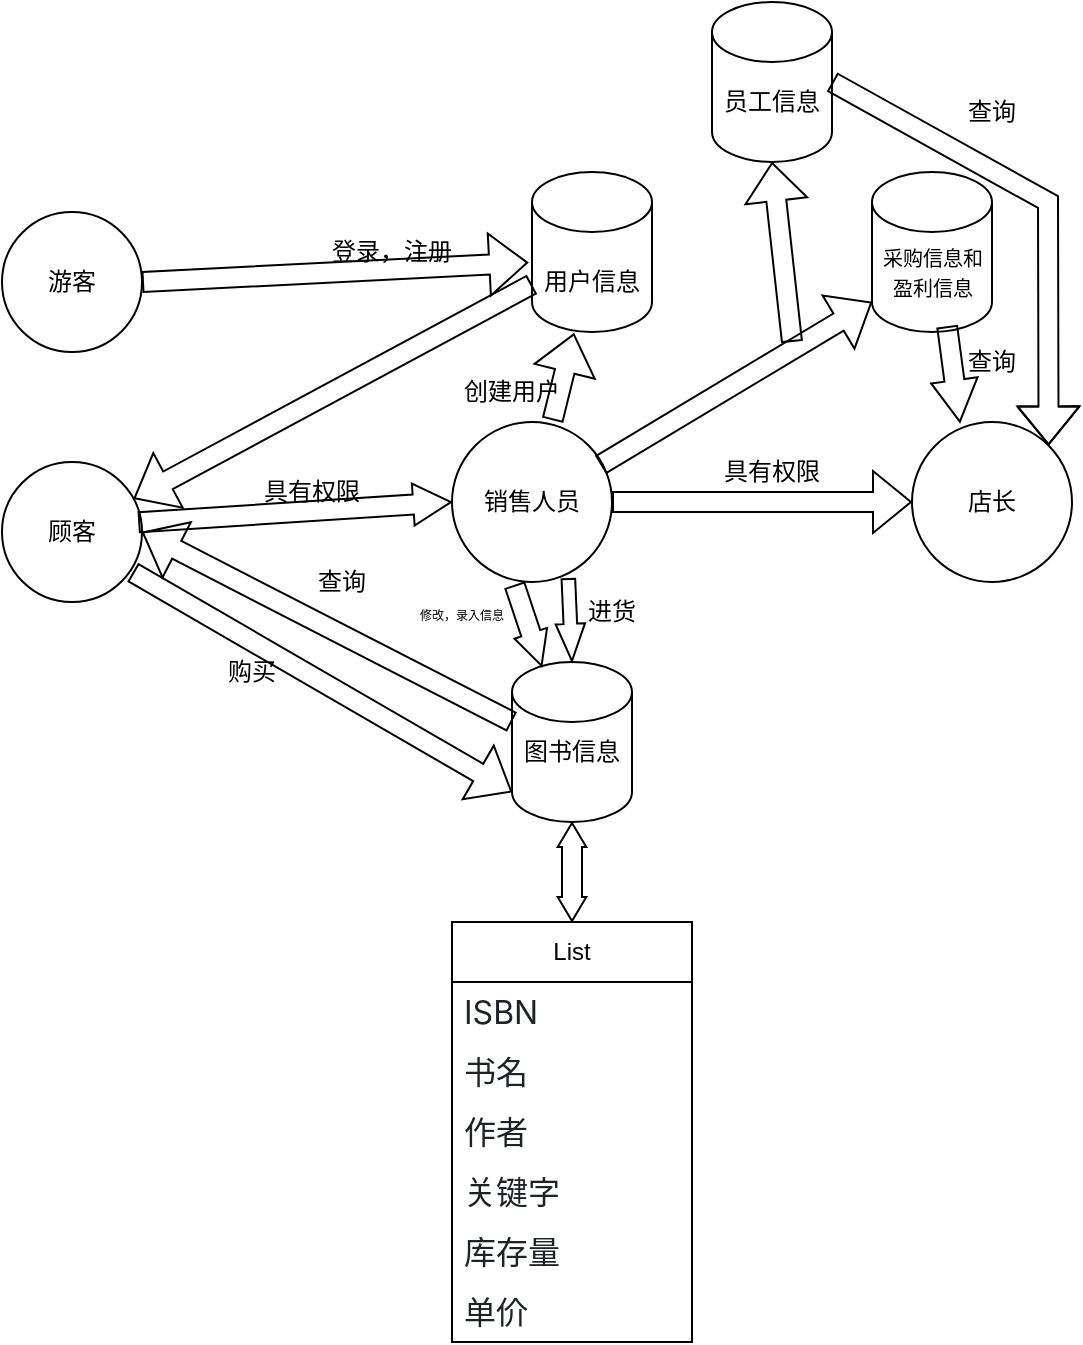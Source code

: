 <mxfile version="24.7.17">
  <diagram id="C5RBs43oDa-KdzZeNtuy" name="Page-1">
    <mxGraphModel dx="1440" dy="815" grid="1" gridSize="10" guides="1" tooltips="1" connect="1" arrows="1" fold="1" page="1" pageScale="1" pageWidth="827" pageHeight="1169" math="0" shadow="0">
      <root>
        <mxCell id="WIyWlLk6GJQsqaUBKTNV-0" />
        <mxCell id="WIyWlLk6GJQsqaUBKTNV-1" parent="WIyWlLk6GJQsqaUBKTNV-0" />
        <mxCell id="AmiO1NkPSx5S4UXmDlpI-0" value="" style="ellipse;whiteSpace=wrap;html=1;aspect=fixed;" vertex="1" parent="WIyWlLk6GJQsqaUBKTNV-1">
          <mxGeometry x="-95" y="155" width="70" height="70" as="geometry" />
        </mxCell>
        <mxCell id="AmiO1NkPSx5S4UXmDlpI-6" value="游客" style="text;html=1;align=center;verticalAlign=middle;whiteSpace=wrap;rounded=0;" vertex="1" parent="WIyWlLk6GJQsqaUBKTNV-1">
          <mxGeometry x="-90" y="175" width="60" height="30" as="geometry" />
        </mxCell>
        <mxCell id="AmiO1NkPSx5S4UXmDlpI-7" value="" style="ellipse;whiteSpace=wrap;html=1;aspect=fixed;" vertex="1" parent="WIyWlLk6GJQsqaUBKTNV-1">
          <mxGeometry x="-95" y="280" width="70" height="70" as="geometry" />
        </mxCell>
        <mxCell id="AmiO1NkPSx5S4UXmDlpI-9" value="顾客" style="text;html=1;align=center;verticalAlign=middle;whiteSpace=wrap;rounded=0;" vertex="1" parent="WIyWlLk6GJQsqaUBKTNV-1">
          <mxGeometry x="-90" y="300" width="60" height="30" as="geometry" />
        </mxCell>
        <mxCell id="AmiO1NkPSx5S4UXmDlpI-10" value="销售人员" style="ellipse;whiteSpace=wrap;html=1;aspect=fixed;" vertex="1" parent="WIyWlLk6GJQsqaUBKTNV-1">
          <mxGeometry x="130" y="260" width="80" height="80" as="geometry" />
        </mxCell>
        <mxCell id="AmiO1NkPSx5S4UXmDlpI-12" value="" style="ellipse;whiteSpace=wrap;html=1;aspect=fixed;" vertex="1" parent="WIyWlLk6GJQsqaUBKTNV-1">
          <mxGeometry x="360" y="260" width="80" height="80" as="geometry" />
        </mxCell>
        <mxCell id="AmiO1NkPSx5S4UXmDlpI-13" value="店长" style="text;html=1;align=center;verticalAlign=middle;whiteSpace=wrap;rounded=0;" vertex="1" parent="WIyWlLk6GJQsqaUBKTNV-1">
          <mxGeometry x="370" y="285" width="60" height="30" as="geometry" />
        </mxCell>
        <mxCell id="AmiO1NkPSx5S4UXmDlpI-14" value="" style="shape=cylinder3;whiteSpace=wrap;html=1;boundedLbl=1;backgroundOutline=1;size=15;" vertex="1" parent="WIyWlLk6GJQsqaUBKTNV-1">
          <mxGeometry x="160" y="380" width="60" height="80" as="geometry" />
        </mxCell>
        <mxCell id="AmiO1NkPSx5S4UXmDlpI-15" value="图书信息" style="text;html=1;align=center;verticalAlign=middle;whiteSpace=wrap;rounded=0;" vertex="1" parent="WIyWlLk6GJQsqaUBKTNV-1">
          <mxGeometry x="160" y="410" width="60" height="30" as="geometry" />
        </mxCell>
        <mxCell id="AmiO1NkPSx5S4UXmDlpI-16" value="" style="shape=cylinder3;whiteSpace=wrap;html=1;boundedLbl=1;backgroundOutline=1;size=15;" vertex="1" parent="WIyWlLk6GJQsqaUBKTNV-1">
          <mxGeometry x="170" y="135" width="60" height="80" as="geometry" />
        </mxCell>
        <mxCell id="AmiO1NkPSx5S4UXmDlpI-17" value="用户信息" style="text;html=1;align=center;verticalAlign=middle;whiteSpace=wrap;rounded=0;" vertex="1" parent="WIyWlLk6GJQsqaUBKTNV-1">
          <mxGeometry x="170" y="175" width="60" height="30" as="geometry" />
        </mxCell>
        <mxCell id="AmiO1NkPSx5S4UXmDlpI-18" value="" style="shape=flexArrow;endArrow=classic;html=1;rounded=0;entryX=-0.031;entryY=0.566;entryDx=0;entryDy=0;exitX=1;exitY=0.5;exitDx=0;exitDy=0;entryPerimeter=0;" edge="1" parent="WIyWlLk6GJQsqaUBKTNV-1" source="AmiO1NkPSx5S4UXmDlpI-0" target="AmiO1NkPSx5S4UXmDlpI-16">
          <mxGeometry width="50" height="50" relative="1" as="geometry">
            <mxPoint x="70" y="230" as="sourcePoint" />
            <mxPoint x="120" y="180" as="targetPoint" />
          </mxGeometry>
        </mxCell>
        <mxCell id="AmiO1NkPSx5S4UXmDlpI-19" value="登录，注册" style="text;html=1;align=center;verticalAlign=middle;whiteSpace=wrap;rounded=0;" vertex="1" parent="WIyWlLk6GJQsqaUBKTNV-1">
          <mxGeometry x="60" y="160" width="80" height="30" as="geometry" />
        </mxCell>
        <mxCell id="AmiO1NkPSx5S4UXmDlpI-20" value="" style="shape=flexArrow;endArrow=classic;html=1;rounded=0;" edge="1" parent="WIyWlLk6GJQsqaUBKTNV-1" source="AmiO1NkPSx5S4UXmDlpI-16" target="AmiO1NkPSx5S4UXmDlpI-7">
          <mxGeometry width="50" height="50" relative="1" as="geometry">
            <mxPoint x="100" y="270" as="sourcePoint" />
            <mxPoint x="150" y="220" as="targetPoint" />
          </mxGeometry>
        </mxCell>
        <mxCell id="AmiO1NkPSx5S4UXmDlpI-25" value="List" style="swimlane;fontStyle=0;childLayout=stackLayout;horizontal=1;startSize=30;horizontalStack=0;resizeParent=1;resizeParentMax=0;resizeLast=0;collapsible=1;marginBottom=0;whiteSpace=wrap;html=1;" vertex="1" parent="WIyWlLk6GJQsqaUBKTNV-1">
          <mxGeometry x="130" y="510" width="120" height="210" as="geometry" />
        </mxCell>
        <mxCell id="AmiO1NkPSx5S4UXmDlpI-26" value="&lt;span style=&quot;color: rgb(31, 35, 40); font-family: -apple-system, BlinkMacSystemFont, &amp;quot;Segoe UI&amp;quot;, &amp;quot;Noto Sans&amp;quot;, Helvetica, Arial, sans-serif, &amp;quot;Apple Color Emoji&amp;quot;, &amp;quot;Segoe UI Emoji&amp;quot;; font-size: 16px; background-color: rgb(255, 255, 255);&quot;&gt;ISBN&lt;/span&gt;" style="text;strokeColor=none;fillColor=none;align=left;verticalAlign=middle;spacingLeft=4;spacingRight=4;overflow=hidden;points=[[0,0.5],[1,0.5]];portConstraint=eastwest;rotatable=0;whiteSpace=wrap;html=1;" vertex="1" parent="AmiO1NkPSx5S4UXmDlpI-25">
          <mxGeometry y="30" width="120" height="30" as="geometry" />
        </mxCell>
        <mxCell id="AmiO1NkPSx5S4UXmDlpI-27" value="&lt;span style=&quot;color: rgb(31, 35, 40); font-family: -apple-system, BlinkMacSystemFont, &amp;quot;Segoe UI&amp;quot;, &amp;quot;Noto Sans&amp;quot;, Helvetica, Arial, sans-serif, &amp;quot;Apple Color Emoji&amp;quot;, &amp;quot;Segoe UI Emoji&amp;quot;; font-size: 16px; background-color: rgb(255, 255, 255);&quot;&gt;书名&lt;/span&gt;" style="text;strokeColor=none;fillColor=none;align=left;verticalAlign=middle;spacingLeft=4;spacingRight=4;overflow=hidden;points=[[0,0.5],[1,0.5]];portConstraint=eastwest;rotatable=0;whiteSpace=wrap;html=1;" vertex="1" parent="AmiO1NkPSx5S4UXmDlpI-25">
          <mxGeometry y="60" width="120" height="30" as="geometry" />
        </mxCell>
        <mxCell id="AmiO1NkPSx5S4UXmDlpI-33" value="&lt;span style=&quot;color: rgb(31, 35, 40); font-family: -apple-system, BlinkMacSystemFont, &amp;quot;Segoe UI&amp;quot;, &amp;quot;Noto Sans&amp;quot;, Helvetica, Arial, sans-serif, &amp;quot;Apple Color Emoji&amp;quot;, &amp;quot;Segoe UI Emoji&amp;quot;; font-size: 16px; background-color: rgb(255, 255, 255);&quot;&gt;作者&lt;/span&gt;" style="text;strokeColor=none;fillColor=none;align=left;verticalAlign=middle;spacingLeft=4;spacingRight=4;overflow=hidden;points=[[0,0.5],[1,0.5]];portConstraint=eastwest;rotatable=0;whiteSpace=wrap;html=1;" vertex="1" parent="AmiO1NkPSx5S4UXmDlpI-25">
          <mxGeometry y="90" width="120" height="30" as="geometry" />
        </mxCell>
        <mxCell id="AmiO1NkPSx5S4UXmDlpI-28" value="&lt;span style=&quot;color: rgb(31, 35, 40); font-family: -apple-system, BlinkMacSystemFont, &amp;quot;Segoe UI&amp;quot;, &amp;quot;Noto Sans&amp;quot;, Helvetica, Arial, sans-serif, &amp;quot;Apple Color Emoji&amp;quot;, &amp;quot;Segoe UI Emoji&amp;quot;; font-size: 16px; background-color: rgb(255, 255, 255);&quot;&gt;关键字&lt;/span&gt;" style="text;strokeColor=none;fillColor=none;align=left;verticalAlign=middle;spacingLeft=4;spacingRight=4;overflow=hidden;points=[[0,0.5],[1,0.5]];portConstraint=eastwest;rotatable=0;whiteSpace=wrap;html=1;" vertex="1" parent="AmiO1NkPSx5S4UXmDlpI-25">
          <mxGeometry y="120" width="120" height="30" as="geometry" />
        </mxCell>
        <mxCell id="AmiO1NkPSx5S4UXmDlpI-31" value="&lt;span style=&quot;color: rgb(31, 35, 40); font-family: -apple-system, BlinkMacSystemFont, &amp;quot;Segoe UI&amp;quot;, &amp;quot;Noto Sans&amp;quot;, Helvetica, Arial, sans-serif, &amp;quot;Apple Color Emoji&amp;quot;, &amp;quot;Segoe UI Emoji&amp;quot;; font-size: 16px; background-color: rgb(255, 255, 255);&quot;&gt;库存量&lt;/span&gt;" style="text;strokeColor=none;fillColor=none;align=left;verticalAlign=middle;spacingLeft=4;spacingRight=4;overflow=hidden;points=[[0,0.5],[1,0.5]];portConstraint=eastwest;rotatable=0;whiteSpace=wrap;html=1;" vertex="1" parent="AmiO1NkPSx5S4UXmDlpI-25">
          <mxGeometry y="150" width="120" height="30" as="geometry" />
        </mxCell>
        <mxCell id="AmiO1NkPSx5S4UXmDlpI-32" value="&lt;span style=&quot;color: rgb(31, 35, 40); font-family: -apple-system, BlinkMacSystemFont, &amp;quot;Segoe UI&amp;quot;, &amp;quot;Noto Sans&amp;quot;, Helvetica, Arial, sans-serif, &amp;quot;Apple Color Emoji&amp;quot;, &amp;quot;Segoe UI Emoji&amp;quot;; font-size: 16px; background-color: rgb(255, 255, 255);&quot;&gt;单价&lt;/span&gt;" style="text;strokeColor=none;fillColor=none;align=left;verticalAlign=middle;spacingLeft=4;spacingRight=4;overflow=hidden;points=[[0,0.5],[1,0.5]];portConstraint=eastwest;rotatable=0;whiteSpace=wrap;html=1;" vertex="1" parent="AmiO1NkPSx5S4UXmDlpI-25">
          <mxGeometry y="180" width="120" height="30" as="geometry" />
        </mxCell>
        <mxCell id="AmiO1NkPSx5S4UXmDlpI-34" value="" style="shape=flexArrow;endArrow=classic;startArrow=classic;html=1;rounded=0;entryX=0.5;entryY=0;entryDx=0;entryDy=0;exitX=0.5;exitY=1;exitDx=0;exitDy=0;endWidth=3.333;endSize=3.683;startWidth=3.333;startSize=3.683;exitPerimeter=0;" edge="1" parent="WIyWlLk6GJQsqaUBKTNV-1" source="AmiO1NkPSx5S4UXmDlpI-14" target="AmiO1NkPSx5S4UXmDlpI-25">
          <mxGeometry width="100" height="100" relative="1" as="geometry">
            <mxPoint x="90" y="400" as="sourcePoint" />
            <mxPoint x="190" y="300" as="targetPoint" />
          </mxGeometry>
        </mxCell>
        <mxCell id="AmiO1NkPSx5S4UXmDlpI-35" value="" style="shape=flexArrow;endArrow=classic;html=1;rounded=0;exitX=0;exitY=0;exitDx=0;exitDy=0;entryX=1;entryY=0.5;entryDx=0;entryDy=0;" edge="1" parent="WIyWlLk6GJQsqaUBKTNV-1" source="AmiO1NkPSx5S4UXmDlpI-15" target="AmiO1NkPSx5S4UXmDlpI-7">
          <mxGeometry width="50" height="50" relative="1" as="geometry">
            <mxPoint x="40" y="320" as="sourcePoint" />
            <mxPoint x="-70" y="530" as="targetPoint" />
          </mxGeometry>
        </mxCell>
        <mxCell id="AmiO1NkPSx5S4UXmDlpI-38" value="查询" style="text;html=1;align=center;verticalAlign=middle;whiteSpace=wrap;rounded=0;" vertex="1" parent="WIyWlLk6GJQsqaUBKTNV-1">
          <mxGeometry x="60" y="330" width="30" height="20" as="geometry" />
        </mxCell>
        <mxCell id="AmiO1NkPSx5S4UXmDlpI-41" value="" style="shape=flexArrow;endArrow=classic;html=1;rounded=0;exitX=0.933;exitY=0.788;exitDx=0;exitDy=0;exitPerimeter=0;entryX=0;entryY=1;entryDx=0;entryDy=-15;entryPerimeter=0;" edge="1" parent="WIyWlLk6GJQsqaUBKTNV-1" source="AmiO1NkPSx5S4UXmDlpI-7" target="AmiO1NkPSx5S4UXmDlpI-14">
          <mxGeometry width="50" height="50" relative="1" as="geometry">
            <mxPoint x="140" y="430" as="sourcePoint" />
            <mxPoint x="190" y="380" as="targetPoint" />
          </mxGeometry>
        </mxCell>
        <mxCell id="AmiO1NkPSx5S4UXmDlpI-43" value="购买" style="text;strokeColor=none;align=center;fillColor=none;html=1;verticalAlign=middle;whiteSpace=wrap;rounded=0;" vertex="1" parent="WIyWlLk6GJQsqaUBKTNV-1">
          <mxGeometry y="370" width="60" height="30" as="geometry" />
        </mxCell>
        <mxCell id="AmiO1NkPSx5S4UXmDlpI-45" value="" style="shape=flexArrow;endArrow=classic;html=1;rounded=0;exitX=0.973;exitY=0.431;exitDx=0;exitDy=0;endWidth=10;endSize=5.971;exitPerimeter=0;entryX=0;entryY=0.5;entryDx=0;entryDy=0;" edge="1" parent="WIyWlLk6GJQsqaUBKTNV-1" source="AmiO1NkPSx5S4UXmDlpI-7" target="AmiO1NkPSx5S4UXmDlpI-10">
          <mxGeometry width="50" height="50" relative="1" as="geometry">
            <mxPoint x="80" y="350" as="sourcePoint" />
            <mxPoint x="90" y="260" as="targetPoint" />
          </mxGeometry>
        </mxCell>
        <mxCell id="AmiO1NkPSx5S4UXmDlpI-47" value="具有权限" style="text;html=1;align=center;verticalAlign=middle;whiteSpace=wrap;rounded=0;" vertex="1" parent="WIyWlLk6GJQsqaUBKTNV-1">
          <mxGeometry x="30" y="280" width="60" height="30" as="geometry" />
        </mxCell>
        <mxCell id="AmiO1NkPSx5S4UXmDlpI-48" value="" style="shape=flexArrow;endArrow=classic;html=1;rounded=0;entryX=0.35;entryY=1.009;entryDx=0;entryDy=0;entryPerimeter=0;exitX=0.629;exitY=-0.011;exitDx=0;exitDy=0;exitPerimeter=0;" edge="1" parent="WIyWlLk6GJQsqaUBKTNV-1" source="AmiO1NkPSx5S4UXmDlpI-10" target="AmiO1NkPSx5S4UXmDlpI-16">
          <mxGeometry width="50" height="50" relative="1" as="geometry">
            <mxPoint x="190" y="260" as="sourcePoint" />
            <mxPoint x="240" y="220" as="targetPoint" />
          </mxGeometry>
        </mxCell>
        <mxCell id="AmiO1NkPSx5S4UXmDlpI-49" value="创建用户" style="text;html=1;align=center;verticalAlign=middle;whiteSpace=wrap;rounded=0;" vertex="1" parent="WIyWlLk6GJQsqaUBKTNV-1">
          <mxGeometry x="130" y="230" width="60" height="30" as="geometry" />
        </mxCell>
        <mxCell id="AmiO1NkPSx5S4UXmDlpI-50" value="" style="shape=flexArrow;endArrow=classic;html=1;rounded=0;entryX=0.5;entryY=0;entryDx=0;entryDy=0;entryPerimeter=0;exitX=0.727;exitY=0.975;exitDx=0;exitDy=0;exitPerimeter=0;endWidth=6.897;endSize=5.868;width=6.8;" edge="1" parent="WIyWlLk6GJQsqaUBKTNV-1" source="AmiO1NkPSx5S4UXmDlpI-10" target="AmiO1NkPSx5S4UXmDlpI-14">
          <mxGeometry width="50" height="50" relative="1" as="geometry">
            <mxPoint x="200" y="365" as="sourcePoint" />
            <mxPoint x="250" y="315" as="targetPoint" />
          </mxGeometry>
        </mxCell>
        <mxCell id="AmiO1NkPSx5S4UXmDlpI-51" value="进货" style="text;html=1;align=center;verticalAlign=middle;whiteSpace=wrap;rounded=0;" vertex="1" parent="WIyWlLk6GJQsqaUBKTNV-1">
          <mxGeometry x="180" y="340" width="60" height="30" as="geometry" />
        </mxCell>
        <mxCell id="AmiO1NkPSx5S4UXmDlpI-52" value="" style="shape=flexArrow;endArrow=classic;html=1;rounded=0;entryX=0.249;entryY=0.029;entryDx=0;entryDy=0;entryPerimeter=0;exitX=0.391;exitY=1.017;exitDx=0;exitDy=0;exitPerimeter=0;endWidth=6.19;endSize=5.362;" edge="1" parent="WIyWlLk6GJQsqaUBKTNV-1" source="AmiO1NkPSx5S4UXmDlpI-10" target="AmiO1NkPSx5S4UXmDlpI-14">
          <mxGeometry width="50" height="50" relative="1" as="geometry">
            <mxPoint x="160" y="320" as="sourcePoint" />
            <mxPoint x="210" y="270" as="targetPoint" />
          </mxGeometry>
        </mxCell>
        <mxCell id="AmiO1NkPSx5S4UXmDlpI-53" value="&lt;font style=&quot;font-size: 6px;&quot;&gt;修改，录入信息&lt;/font&gt;" style="text;html=1;align=center;verticalAlign=middle;whiteSpace=wrap;rounded=0;" vertex="1" parent="WIyWlLk6GJQsqaUBKTNV-1">
          <mxGeometry x="110" y="340" width="50" height="30" as="geometry" />
        </mxCell>
        <mxCell id="AmiO1NkPSx5S4UXmDlpI-54" value="" style="shape=cylinder3;whiteSpace=wrap;html=1;boundedLbl=1;backgroundOutline=1;size=15;" vertex="1" parent="WIyWlLk6GJQsqaUBKTNV-1">
          <mxGeometry x="340" y="135" width="60" height="80" as="geometry" />
        </mxCell>
        <mxCell id="AmiO1NkPSx5S4UXmDlpI-55" value="&lt;font style=&quot;font-size: 10px;&quot;&gt;采购信息和盈利信息&lt;/font&gt;" style="text;html=1;align=center;verticalAlign=middle;whiteSpace=wrap;rounded=0;" vertex="1" parent="WIyWlLk6GJQsqaUBKTNV-1">
          <mxGeometry x="342.5" y="170" width="55" height="30" as="geometry" />
        </mxCell>
        <mxCell id="AmiO1NkPSx5S4UXmDlpI-56" value="" style="shape=flexArrow;endArrow=classic;html=1;rounded=0;exitX=0.928;exitY=0.268;exitDx=0;exitDy=0;exitPerimeter=0;entryX=0;entryY=1;entryDx=0;entryDy=-15;entryPerimeter=0;" edge="1" parent="WIyWlLk6GJQsqaUBKTNV-1" source="AmiO1NkPSx5S4UXmDlpI-10" target="AmiO1NkPSx5S4UXmDlpI-54">
          <mxGeometry width="50" height="50" relative="1" as="geometry">
            <mxPoint x="240" y="320" as="sourcePoint" />
            <mxPoint x="290" y="270" as="targetPoint" />
          </mxGeometry>
        </mxCell>
        <mxCell id="AmiO1NkPSx5S4UXmDlpI-59" value="" style="shape=flexArrow;endArrow=classic;html=1;rounded=0;entryX=0;entryY=0.5;entryDx=0;entryDy=0;exitX=1;exitY=0.5;exitDx=0;exitDy=0;" edge="1" parent="WIyWlLk6GJQsqaUBKTNV-1" source="AmiO1NkPSx5S4UXmDlpI-10" target="AmiO1NkPSx5S4UXmDlpI-12">
          <mxGeometry width="50" height="50" relative="1" as="geometry">
            <mxPoint x="290" y="350" as="sourcePoint" />
            <mxPoint x="290" y="270" as="targetPoint" />
          </mxGeometry>
        </mxCell>
        <mxCell id="AmiO1NkPSx5S4UXmDlpI-61" value="具有权限" style="text;html=1;align=center;verticalAlign=middle;whiteSpace=wrap;rounded=0;" vertex="1" parent="WIyWlLk6GJQsqaUBKTNV-1">
          <mxGeometry x="260" y="270" width="60" height="30" as="geometry" />
        </mxCell>
        <mxCell id="AmiO1NkPSx5S4UXmDlpI-62" value="" style="shape=cylinder3;whiteSpace=wrap;html=1;boundedLbl=1;backgroundOutline=1;size=15;" vertex="1" parent="WIyWlLk6GJQsqaUBKTNV-1">
          <mxGeometry x="260" y="50" width="60" height="80" as="geometry" />
        </mxCell>
        <mxCell id="AmiO1NkPSx5S4UXmDlpI-63" value="员工信息" style="text;html=1;align=center;verticalAlign=middle;whiteSpace=wrap;rounded=0;" vertex="1" parent="WIyWlLk6GJQsqaUBKTNV-1">
          <mxGeometry x="260" y="85" width="60" height="30" as="geometry" />
        </mxCell>
        <mxCell id="AmiO1NkPSx5S4UXmDlpI-64" value="" style="shape=flexArrow;endArrow=classic;html=1;rounded=0;entryX=0.5;entryY=1;entryDx=0;entryDy=0;entryPerimeter=0;" edge="1" parent="WIyWlLk6GJQsqaUBKTNV-1" target="AmiO1NkPSx5S4UXmDlpI-62">
          <mxGeometry width="50" height="50" relative="1" as="geometry">
            <mxPoint x="300" y="220" as="sourcePoint" />
            <mxPoint x="280" y="180" as="targetPoint" />
          </mxGeometry>
        </mxCell>
        <mxCell id="AmiO1NkPSx5S4UXmDlpI-65" value="" style="shape=flexArrow;endArrow=classic;html=1;rounded=0;entryX=0.3;entryY=0.004;entryDx=0;entryDy=0;entryPerimeter=0;exitX=0.626;exitY=0.963;exitDx=0;exitDy=0;exitPerimeter=0;endWidth=12.414;endSize=6.614;" edge="1" parent="WIyWlLk6GJQsqaUBKTNV-1" source="AmiO1NkPSx5S4UXmDlpI-54" target="AmiO1NkPSx5S4UXmDlpI-12">
          <mxGeometry width="50" height="50" relative="1" as="geometry">
            <mxPoint x="240" y="260" as="sourcePoint" />
            <mxPoint x="290" y="210" as="targetPoint" />
          </mxGeometry>
        </mxCell>
        <mxCell id="AmiO1NkPSx5S4UXmDlpI-66" value="查询" style="text;html=1;align=center;verticalAlign=middle;whiteSpace=wrap;rounded=0;" vertex="1" parent="WIyWlLk6GJQsqaUBKTNV-1">
          <mxGeometry x="370" y="215" width="60" height="30" as="geometry" />
        </mxCell>
        <mxCell id="AmiO1NkPSx5S4UXmDlpI-68" value="" style="shape=flexArrow;endArrow=classic;html=1;rounded=0;entryX=1;entryY=0;entryDx=0;entryDy=0;exitX=1;exitY=0.5;exitDx=0;exitDy=0;exitPerimeter=0;" edge="1" parent="WIyWlLk6GJQsqaUBKTNV-1" source="AmiO1NkPSx5S4UXmDlpI-62" target="AmiO1NkPSx5S4UXmDlpI-12">
          <mxGeometry width="50" height="50" relative="1" as="geometry">
            <mxPoint x="240" y="260" as="sourcePoint" />
            <mxPoint x="290" y="210" as="targetPoint" />
            <Array as="points">
              <mxPoint x="428" y="150" />
            </Array>
          </mxGeometry>
        </mxCell>
        <mxCell id="AmiO1NkPSx5S4UXmDlpI-69" value="查询" style="text;html=1;align=center;verticalAlign=middle;whiteSpace=wrap;rounded=0;" vertex="1" parent="WIyWlLk6GJQsqaUBKTNV-1">
          <mxGeometry x="370" y="90" width="60" height="30" as="geometry" />
        </mxCell>
      </root>
    </mxGraphModel>
  </diagram>
</mxfile>
